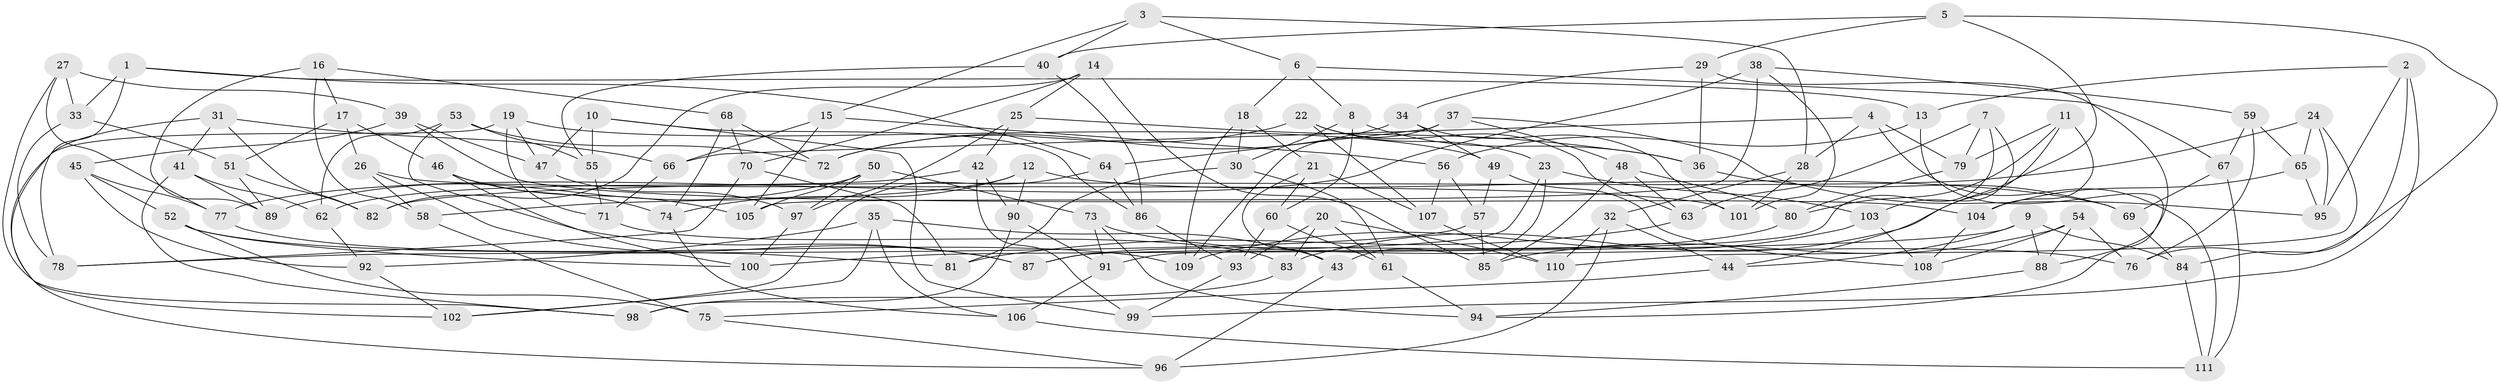 // coarse degree distribution, {4: 0.8607594936708861, 11: 0.012658227848101266, 10: 0.05063291139240506, 8: 0.012658227848101266, 12: 0.02531645569620253, 3: 0.02531645569620253, 5: 0.012658227848101266}
// Generated by graph-tools (version 1.1) at 2025/53/03/04/25 22:53:57]
// undirected, 111 vertices, 222 edges
graph export_dot {
  node [color=gray90,style=filled];
  1;
  2;
  3;
  4;
  5;
  6;
  7;
  8;
  9;
  10;
  11;
  12;
  13;
  14;
  15;
  16;
  17;
  18;
  19;
  20;
  21;
  22;
  23;
  24;
  25;
  26;
  27;
  28;
  29;
  30;
  31;
  32;
  33;
  34;
  35;
  36;
  37;
  38;
  39;
  40;
  41;
  42;
  43;
  44;
  45;
  46;
  47;
  48;
  49;
  50;
  51;
  52;
  53;
  54;
  55;
  56;
  57;
  58;
  59;
  60;
  61;
  62;
  63;
  64;
  65;
  66;
  67;
  68;
  69;
  70;
  71;
  72;
  73;
  74;
  75;
  76;
  77;
  78;
  79;
  80;
  81;
  82;
  83;
  84;
  85;
  86;
  87;
  88;
  89;
  90;
  91;
  92;
  93;
  94;
  95;
  96;
  97;
  98;
  99;
  100;
  101;
  102;
  103;
  104;
  105;
  106;
  107;
  108;
  109;
  110;
  111;
  1 -- 64;
  1 -- 78;
  1 -- 13;
  1 -- 33;
  2 -- 84;
  2 -- 95;
  2 -- 13;
  2 -- 99;
  3 -- 6;
  3 -- 28;
  3 -- 40;
  3 -- 15;
  4 -- 66;
  4 -- 111;
  4 -- 28;
  4 -- 79;
  5 -- 76;
  5 -- 40;
  5 -- 83;
  5 -- 29;
  6 -- 18;
  6 -- 8;
  6 -- 67;
  7 -- 91;
  7 -- 79;
  7 -- 103;
  7 -- 63;
  8 -- 60;
  8 -- 30;
  8 -- 36;
  9 -- 100;
  9 -- 44;
  9 -- 88;
  9 -- 84;
  10 -- 55;
  10 -- 99;
  10 -- 47;
  10 -- 86;
  11 -- 44;
  11 -- 79;
  11 -- 80;
  11 -- 104;
  12 -- 90;
  12 -- 69;
  12 -- 74;
  12 -- 58;
  13 -- 94;
  13 -- 56;
  14 -- 85;
  14 -- 25;
  14 -- 82;
  14 -- 70;
  15 -- 56;
  15 -- 105;
  15 -- 66;
  16 -- 89;
  16 -- 17;
  16 -- 68;
  16 -- 58;
  17 -- 26;
  17 -- 46;
  17 -- 51;
  18 -- 109;
  18 -- 21;
  18 -- 30;
  19 -- 49;
  19 -- 47;
  19 -- 96;
  19 -- 71;
  20 -- 93;
  20 -- 110;
  20 -- 61;
  20 -- 83;
  21 -- 107;
  21 -- 60;
  21 -- 43;
  22 -- 72;
  22 -- 107;
  22 -- 63;
  22 -- 23;
  23 -- 103;
  23 -- 43;
  23 -- 87;
  24 -- 95;
  24 -- 110;
  24 -- 82;
  24 -- 65;
  25 -- 97;
  25 -- 42;
  25 -- 36;
  26 -- 101;
  26 -- 87;
  26 -- 58;
  27 -- 39;
  27 -- 77;
  27 -- 98;
  27 -- 33;
  28 -- 32;
  28 -- 101;
  29 -- 34;
  29 -- 88;
  29 -- 36;
  30 -- 61;
  30 -- 81;
  31 -- 41;
  31 -- 66;
  31 -- 82;
  31 -- 102;
  32 -- 44;
  32 -- 96;
  32 -- 110;
  33 -- 78;
  33 -- 51;
  34 -- 72;
  34 -- 101;
  34 -- 49;
  35 -- 43;
  35 -- 102;
  35 -- 106;
  35 -- 92;
  36 -- 69;
  37 -- 64;
  37 -- 109;
  37 -- 95;
  37 -- 48;
  38 -- 105;
  38 -- 77;
  38 -- 101;
  38 -- 59;
  39 -- 45;
  39 -- 47;
  39 -- 104;
  40 -- 55;
  40 -- 86;
  41 -- 89;
  41 -- 62;
  41 -- 98;
  42 -- 99;
  42 -- 62;
  42 -- 90;
  43 -- 96;
  44 -- 75;
  45 -- 92;
  45 -- 77;
  45 -- 52;
  46 -- 74;
  46 -- 105;
  46 -- 100;
  47 -- 97;
  48 -- 80;
  48 -- 63;
  48 -- 85;
  49 -- 108;
  49 -- 57;
  50 -- 105;
  50 -- 73;
  50 -- 89;
  50 -- 97;
  51 -- 82;
  51 -- 89;
  52 -- 81;
  52 -- 100;
  52 -- 75;
  53 -- 55;
  53 -- 62;
  53 -- 87;
  53 -- 72;
  54 -- 88;
  54 -- 85;
  54 -- 76;
  54 -- 108;
  55 -- 71;
  56 -- 107;
  56 -- 57;
  57 -- 78;
  57 -- 85;
  58 -- 75;
  59 -- 67;
  59 -- 76;
  59 -- 65;
  60 -- 61;
  60 -- 93;
  61 -- 94;
  62 -- 92;
  63 -- 81;
  64 -- 102;
  64 -- 86;
  65 -- 104;
  65 -- 95;
  66 -- 71;
  67 -- 111;
  67 -- 69;
  68 -- 72;
  68 -- 70;
  68 -- 74;
  69 -- 84;
  70 -- 81;
  70 -- 78;
  71 -- 83;
  73 -- 76;
  73 -- 94;
  73 -- 91;
  74 -- 106;
  75 -- 96;
  77 -- 109;
  79 -- 80;
  80 -- 87;
  83 -- 98;
  84 -- 111;
  86 -- 93;
  88 -- 94;
  90 -- 98;
  90 -- 91;
  91 -- 106;
  92 -- 102;
  93 -- 99;
  97 -- 100;
  103 -- 109;
  103 -- 108;
  104 -- 108;
  106 -- 111;
  107 -- 110;
}
